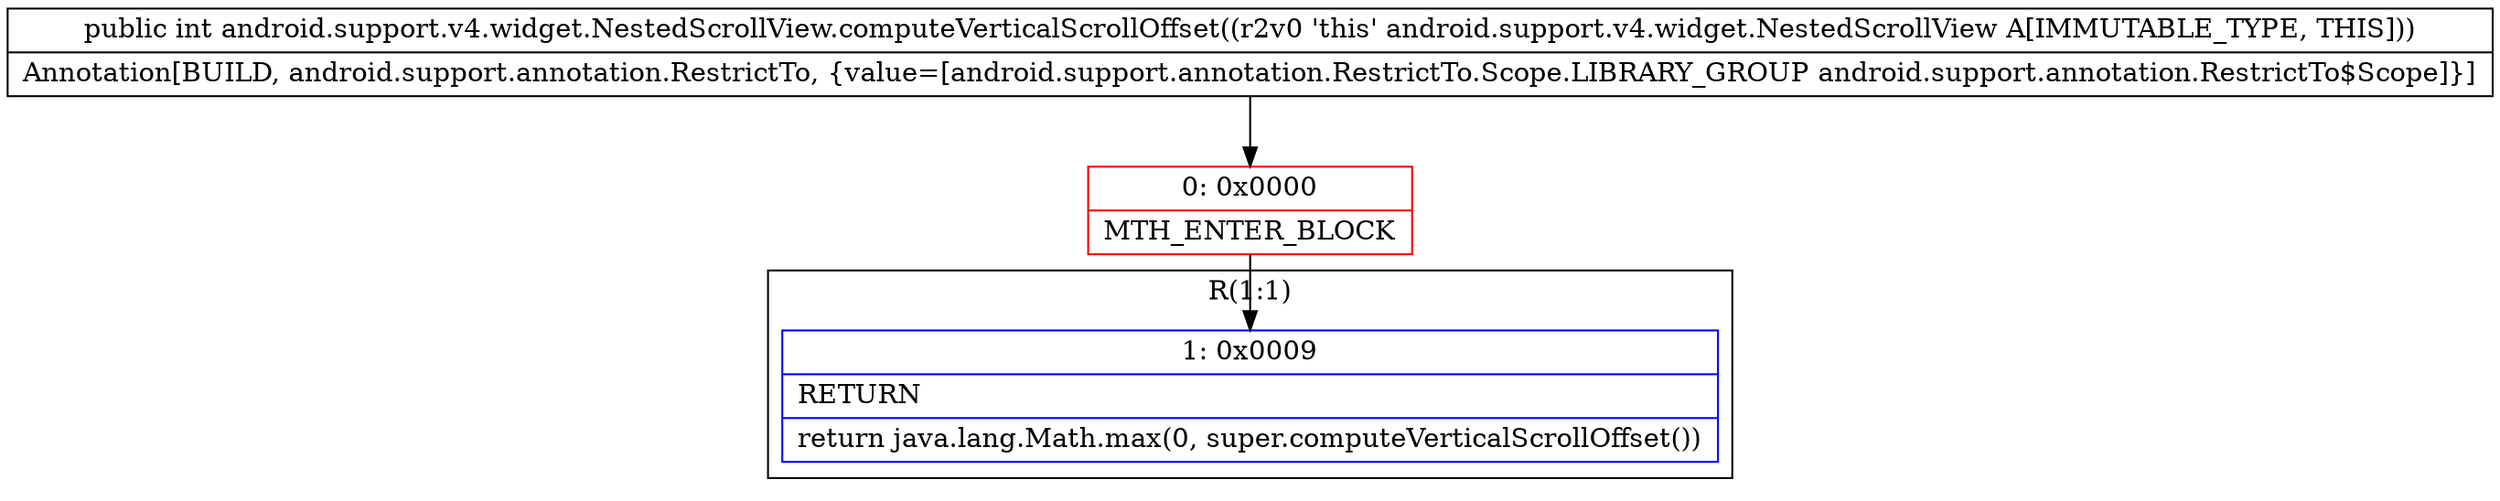 digraph "CFG forandroid.support.v4.widget.NestedScrollView.computeVerticalScrollOffset()I" {
subgraph cluster_Region_399323859 {
label = "R(1:1)";
node [shape=record,color=blue];
Node_1 [shape=record,label="{1\:\ 0x0009|RETURN\l|return java.lang.Math.max(0, super.computeVerticalScrollOffset())\l}"];
}
Node_0 [shape=record,color=red,label="{0\:\ 0x0000|MTH_ENTER_BLOCK\l}"];
MethodNode[shape=record,label="{public int android.support.v4.widget.NestedScrollView.computeVerticalScrollOffset((r2v0 'this' android.support.v4.widget.NestedScrollView A[IMMUTABLE_TYPE, THIS]))  | Annotation[BUILD, android.support.annotation.RestrictTo, \{value=[android.support.annotation.RestrictTo.Scope.LIBRARY_GROUP android.support.annotation.RestrictTo$Scope]\}]\l}"];
MethodNode -> Node_0;
Node_0 -> Node_1;
}

